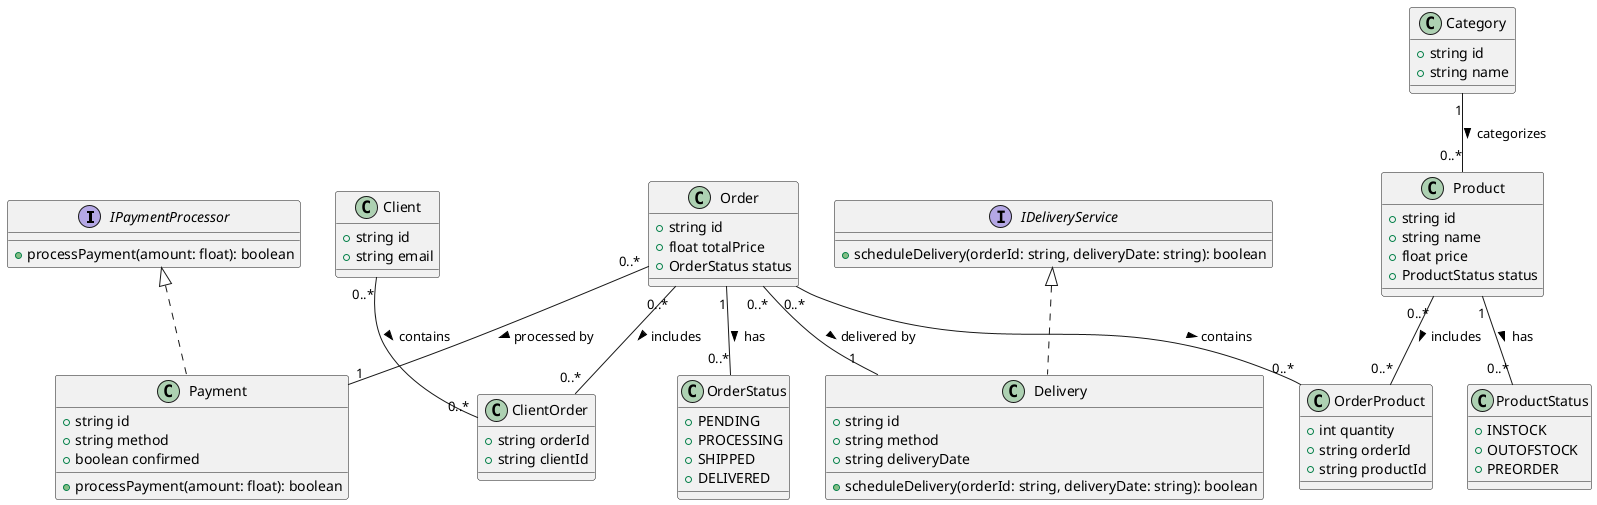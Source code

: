 @startuml

interface IPaymentProcessor {
    +processPayment(amount: float): boolean
}

interface IDeliveryService {
    +scheduleDelivery(orderId: string, deliveryDate: string): boolean
}

class ClientOrder {
    +string orderId
    +string clientId
}

class Client {
    +string id
    +string email
}

class OrderProduct {
    +int quantity
    +string orderId
    +string productId
}

class Product {
    +string id
    +string name
    +float price
    +ProductStatus status
}

class ProductStatus {
    +INSTOCK
    +OUTOFSTOCK
    +PREORDER
}

class Category {
    +string id
    +string name
}

class Order {
    +string id
    +float totalPrice
    +OrderStatus status
}

class Payment implements IPaymentProcessor {
    +string id
    +string method
    +boolean confirmed

    +processPayment(amount: float): boolean
}

class Delivery implements IDeliveryService {
    +string id
    +string method
    +string deliveryDate

    +scheduleDelivery(orderId: string, deliveryDate: string): boolean
}

class OrderStatus {
    +PENDING
    +PROCESSING
    +SHIPPED
    +DELIVERED
}

Order "1" -- "0..*" OrderStatus : has >
Product "1" -- "0..*" ProductStatus : has >
Order "0..*" -- "1" Payment : processed by >
Order "0..*" -- "1" Delivery : delivered by >
Category "1" -- "0..*" Product : categorizes >

' Many-to-Many relationship between Order and Product
Order "0..*" -- "0..*" OrderProduct : contains >
Product "0..*" -- "0..*" OrderProduct : includes >
Client "0..*" -- "0..*" ClientOrder : contains >
Order "0..*" -- "0..*" ClientOrder : includes >

@enduml